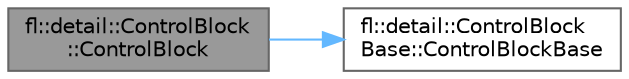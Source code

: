 digraph "fl::detail::ControlBlock::ControlBlock"
{
 // INTERACTIVE_SVG=YES
 // LATEX_PDF_SIZE
  bgcolor="transparent";
  edge [fontname=Helvetica,fontsize=10,labelfontname=Helvetica,labelfontsize=10];
  node [fontname=Helvetica,fontsize=10,shape=box,height=0.2,width=0.4];
  rankdir="LR";
  Node1 [id="Node000001",label="fl::detail::ControlBlock\l::ControlBlock",height=0.2,width=0.4,color="gray40", fillcolor="grey60", style="filled", fontcolor="black",tooltip=" "];
  Node1 -> Node2 [id="edge1_Node000001_Node000002",color="steelblue1",style="solid",tooltip=" "];
  Node2 [id="Node000002",label="fl::detail::ControlBlock\lBase::ControlBlockBase",height=0.2,width=0.4,color="grey40", fillcolor="white", style="filled",URL="$d4/dc0/structfl_1_1detail_1_1_control_block_base_a037e0c1dfe6bff5a44e67882f639a520.html#a037e0c1dfe6bff5a44e67882f639a520",tooltip=" "];
}
